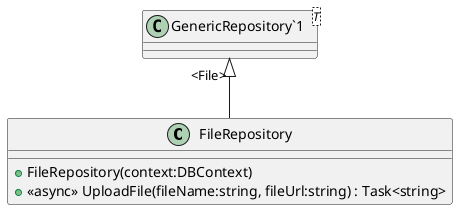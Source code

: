 @startuml
class FileRepository {
    + FileRepository(context:DBContext)
    + <<async>> UploadFile(fileName:string, fileUrl:string) : Task<string>
}
class "GenericRepository`1"<T> {
}
"GenericRepository`1" "<File>" <|-- FileRepository
@enduml
